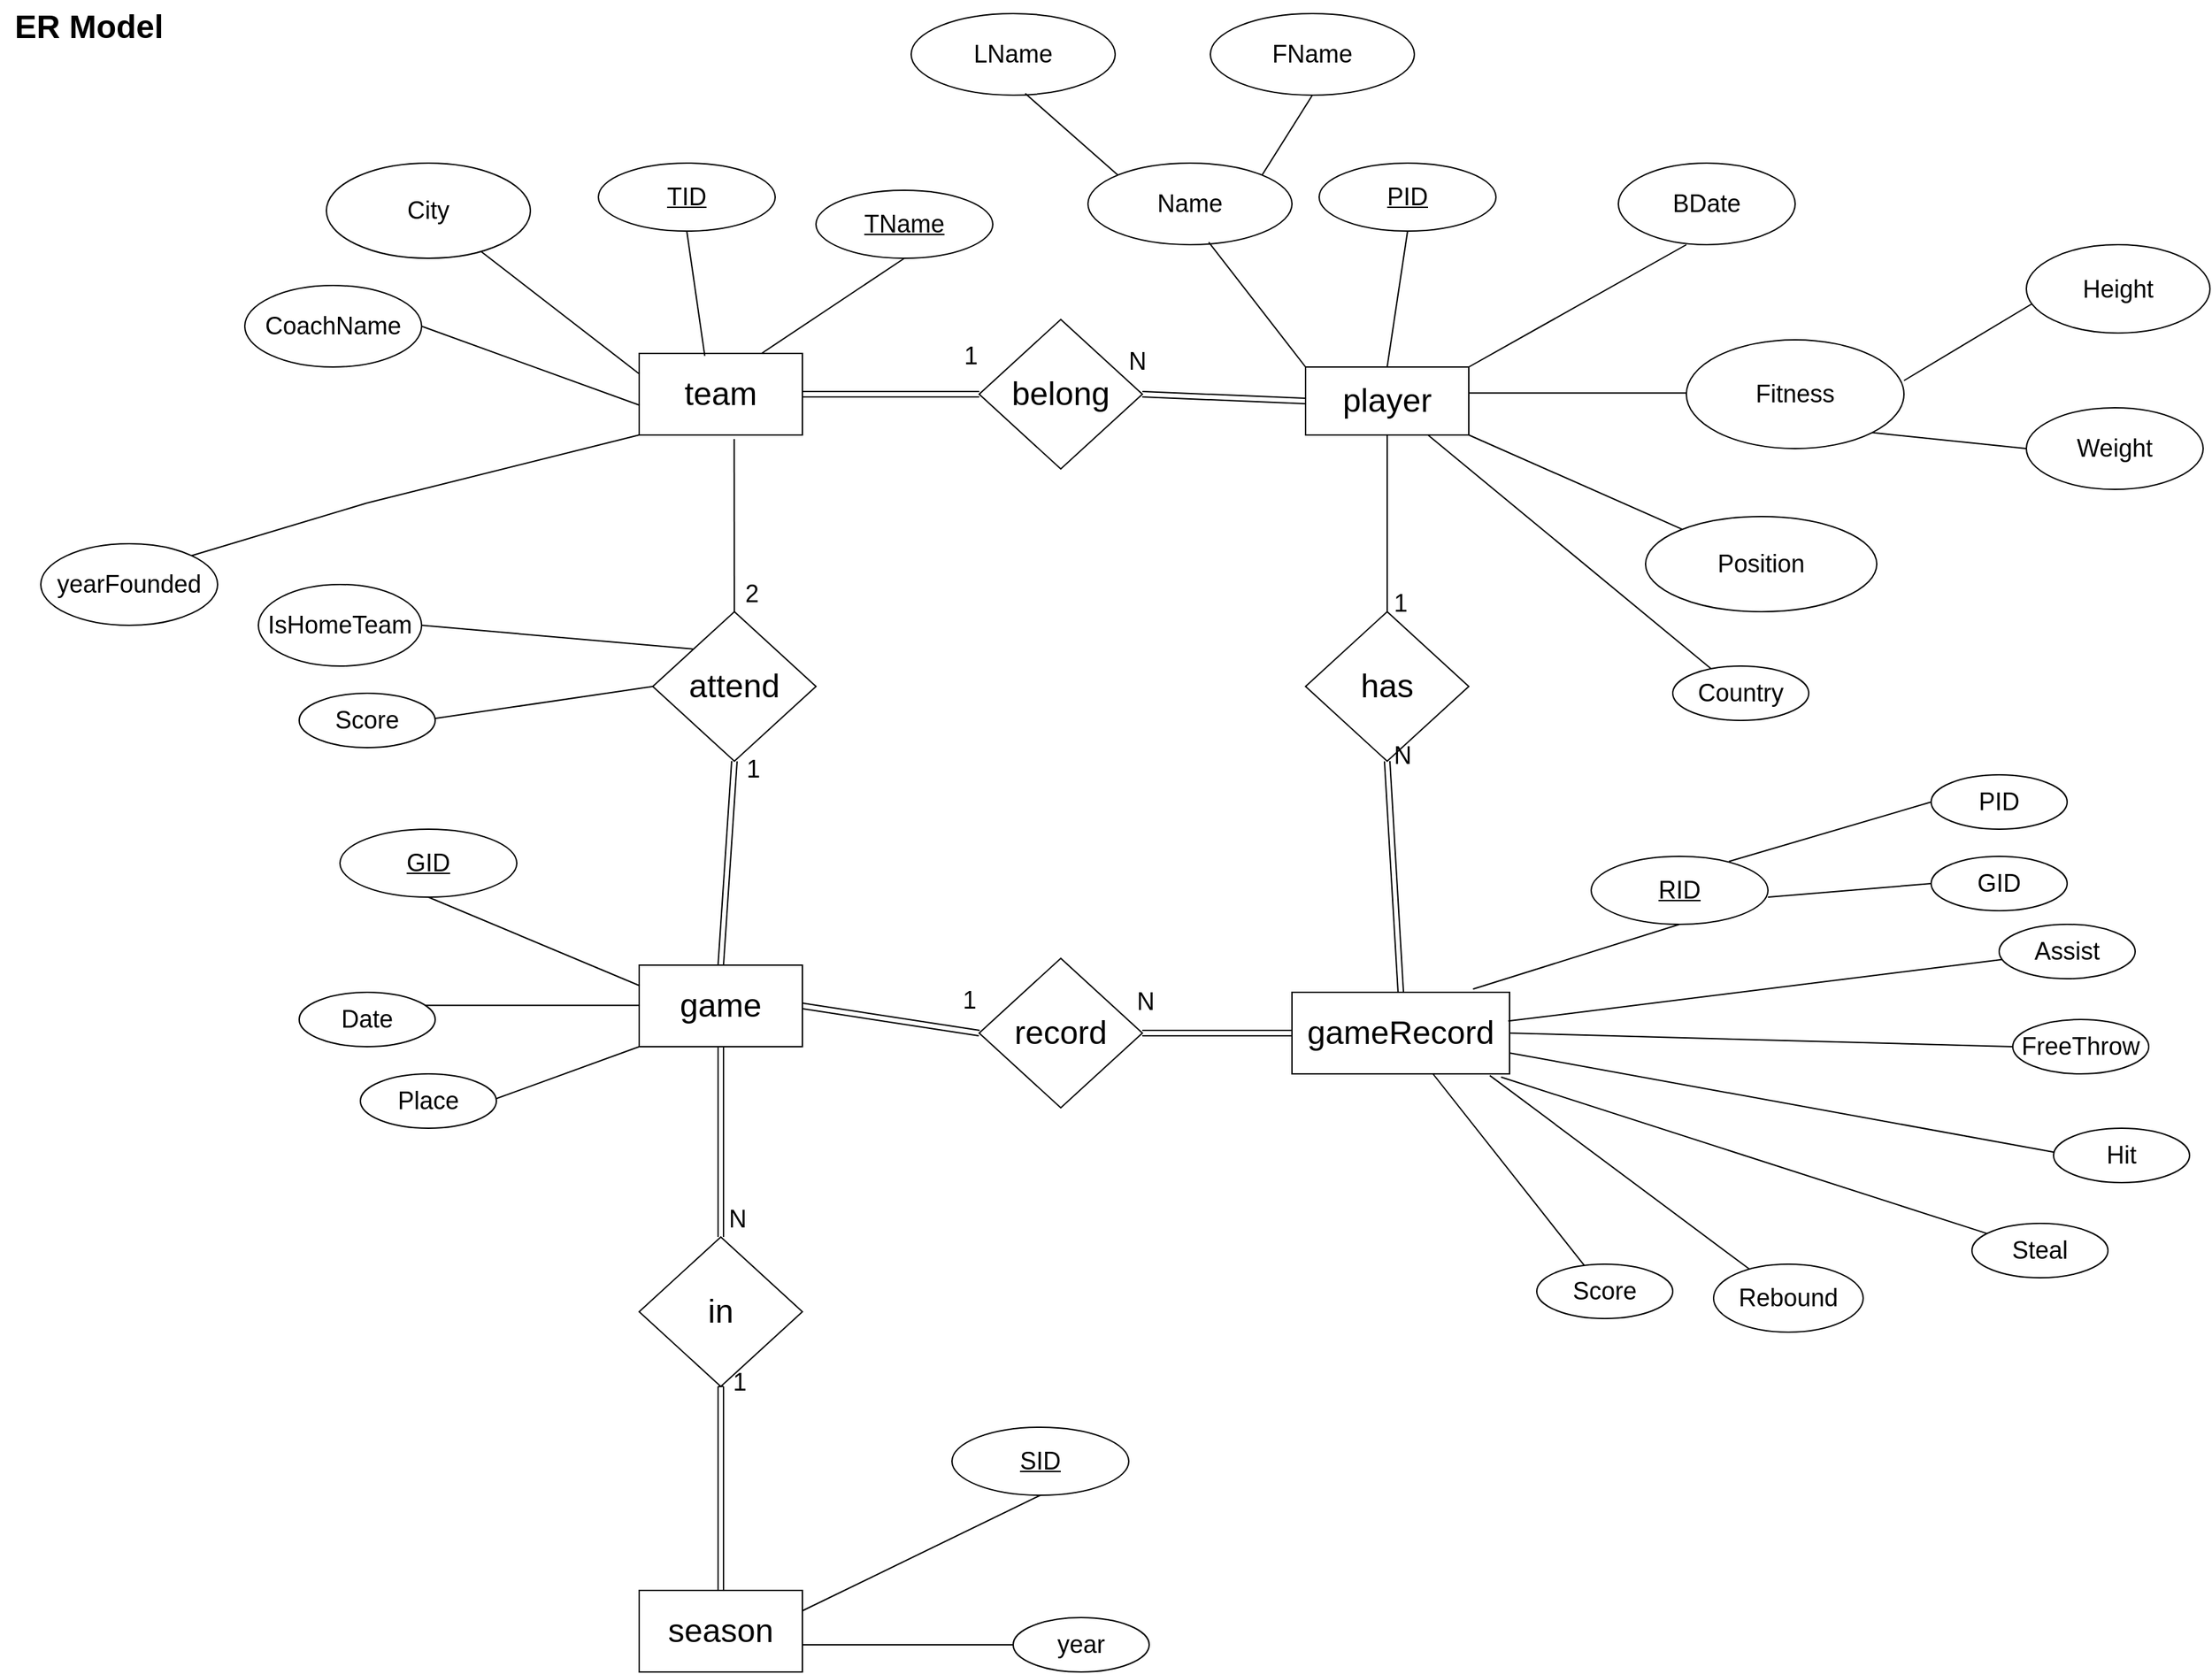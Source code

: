 <mxfile version="24.4.3" type="google">
  <diagram name="Page-1" id="bSxDizArWJc6PZamr7eB">
    <mxGraphModel grid="1" page="1" gridSize="10" guides="1" tooltips="1" connect="1" arrows="1" fold="1" pageScale="1" pageWidth="850" pageHeight="1100" math="0" shadow="0">
      <root>
        <mxCell id="0" />
        <mxCell id="1" parent="0" />
        <mxCell id="98YgMs9rK_HKfB4fXoP2-1" value="&lt;font style=&quot;font-size: 24px;&quot;&gt;team&lt;/font&gt;" style="rounded=0;whiteSpace=wrap;html=1;" vertex="1" parent="1">
          <mxGeometry x="100" y="-630" width="120" height="60" as="geometry" />
        </mxCell>
        <mxCell id="98YgMs9rK_HKfB4fXoP2-2" value="&lt;font style=&quot;font-size: 24px;&quot;&gt;game&lt;/font&gt;" style="rounded=0;whiteSpace=wrap;html=1;" vertex="1" parent="1">
          <mxGeometry x="100" y="-180" width="120" height="60" as="geometry" />
        </mxCell>
        <mxCell id="98YgMs9rK_HKfB4fXoP2-3" value="&lt;font style=&quot;font-size: 24px;&quot;&gt;season&lt;/font&gt;" style="rounded=0;whiteSpace=wrap;html=1;" vertex="1" parent="1">
          <mxGeometry x="100" y="280" width="120" height="60" as="geometry" />
        </mxCell>
        <mxCell id="98YgMs9rK_HKfB4fXoP2-11" style="edgeStyle=orthogonalEdgeStyle;rounded=0;orthogonalLoop=1;jettySize=auto;html=1;exitX=0.5;exitY=0;exitDx=0;exitDy=0;fontSize=18;" edge="1" parent="1" source="98YgMs9rK_HKfB4fXoP2-4">
          <mxGeometry relative="1" as="geometry">
            <mxPoint x="660" y="-140" as="targetPoint" />
          </mxGeometry>
        </mxCell>
        <mxCell id="98YgMs9rK_HKfB4fXoP2-4" value="&lt;font style=&quot;font-size: 24px;&quot;&gt;gameRecord&lt;/font&gt;" style="rounded=0;whiteSpace=wrap;html=1;" vertex="1" parent="1">
          <mxGeometry x="580" y="-160" width="160" height="60" as="geometry" />
        </mxCell>
        <mxCell id="98YgMs9rK_HKfB4fXoP2-5" value="&lt;font style=&quot;font-size: 24px;&quot;&gt;player&lt;/font&gt;" style="rounded=0;whiteSpace=wrap;html=1;" vertex="1" parent="1">
          <mxGeometry x="590" y="-620" width="120" height="50" as="geometry" />
        </mxCell>
        <mxCell id="98YgMs9rK_HKfB4fXoP2-6" value="&lt;font style=&quot;font-size: 24px;&quot;&gt;belong&lt;/font&gt;" style="rhombus;whiteSpace=wrap;html=1;" vertex="1" parent="1">
          <mxGeometry x="350" y="-655" width="120" height="110" as="geometry" />
        </mxCell>
        <mxCell id="98YgMs9rK_HKfB4fXoP2-7" value="&lt;font style=&quot;font-size: 24px;&quot;&gt;record&lt;/font&gt;" style="rhombus;whiteSpace=wrap;html=1;" vertex="1" parent="1">
          <mxGeometry x="350" y="-185" width="120" height="110" as="geometry" />
        </mxCell>
        <mxCell id="98YgMs9rK_HKfB4fXoP2-8" value="&lt;font style=&quot;font-size: 24px;&quot;&gt;in&lt;/font&gt;" style="rhombus;whiteSpace=wrap;html=1;" vertex="1" parent="1">
          <mxGeometry x="100" y="20" width="120" height="110" as="geometry" />
        </mxCell>
        <mxCell id="98YgMs9rK_HKfB4fXoP2-9" value="&lt;span style=&quot;font-size: 24px;&quot;&gt;attend&lt;/span&gt;" style="rhombus;whiteSpace=wrap;html=1;" vertex="1" parent="1">
          <mxGeometry x="110" y="-440" width="120" height="110" as="geometry" />
        </mxCell>
        <mxCell id="98YgMs9rK_HKfB4fXoP2-10" value="&lt;font style=&quot;font-size: 24px;&quot;&gt;has&lt;/font&gt;" style="rhombus;whiteSpace=wrap;html=1;" vertex="1" parent="1">
          <mxGeometry x="590" y="-440" width="120" height="110" as="geometry" />
        </mxCell>
        <mxCell id="98YgMs9rK_HKfB4fXoP2-19" value="PID" style="ellipse;whiteSpace=wrap;html=1;align=center;fontStyle=4;fontSize=18;" vertex="1" parent="1">
          <mxGeometry x="600" y="-770" width="130" height="50" as="geometry" />
        </mxCell>
        <mxCell id="98YgMs9rK_HKfB4fXoP2-21" value="" style="endArrow=none;html=1;rounded=0;entryX=0.5;entryY=0;entryDx=0;entryDy=0;exitX=0.5;exitY=1;exitDx=0;exitDy=0;fontSize=18;" edge="1" parent="1" source="98YgMs9rK_HKfB4fXoP2-19" target="98YgMs9rK_HKfB4fXoP2-5">
          <mxGeometry relative="1" as="geometry">
            <mxPoint x="310" y="-420" as="sourcePoint" />
            <mxPoint x="570" y="-520" as="targetPoint" />
          </mxGeometry>
        </mxCell>
        <mxCell id="98YgMs9rK_HKfB4fXoP2-22" value="SID" style="ellipse;whiteSpace=wrap;html=1;align=center;fontStyle=4;fontSize=18;" vertex="1" parent="1">
          <mxGeometry x="330" y="160" width="130" height="50" as="geometry" />
        </mxCell>
        <mxCell id="98YgMs9rK_HKfB4fXoP2-23" value="" style="endArrow=none;html=1;rounded=0;entryX=1;entryY=0.25;entryDx=0;entryDy=0;exitX=0.5;exitY=1;exitDx=0;exitDy=0;fontSize=18;" edge="1" parent="1" source="98YgMs9rK_HKfB4fXoP2-22" target="98YgMs9rK_HKfB4fXoP2-3">
          <mxGeometry relative="1" as="geometry">
            <mxPoint x="40" y="510" as="sourcePoint" />
            <mxPoint x="380" y="310" as="targetPoint" />
          </mxGeometry>
        </mxCell>
        <mxCell id="98YgMs9rK_HKfB4fXoP2-24" value="GID" style="ellipse;whiteSpace=wrap;html=1;align=center;fontStyle=4;fontSize=18;" vertex="1" parent="1">
          <mxGeometry x="-120" y="-280" width="130" height="50" as="geometry" />
        </mxCell>
        <mxCell id="98YgMs9rK_HKfB4fXoP2-25" value="" style="endArrow=none;html=1;rounded=0;entryX=0;entryY=0.25;entryDx=0;entryDy=0;exitX=0.5;exitY=1;exitDx=0;exitDy=0;fontSize=18;" edge="1" parent="1" source="98YgMs9rK_HKfB4fXoP2-24" target="98YgMs9rK_HKfB4fXoP2-2">
          <mxGeometry relative="1" as="geometry">
            <mxPoint x="-410" y="70" as="sourcePoint" />
            <mxPoint x="-80" y="-125" as="targetPoint" />
          </mxGeometry>
        </mxCell>
        <mxCell id="98YgMs9rK_HKfB4fXoP2-26" value="TID" style="ellipse;whiteSpace=wrap;html=1;align=center;fontStyle=4;fontSize=18;" vertex="1" parent="1">
          <mxGeometry x="70" y="-770" width="130" height="50" as="geometry" />
        </mxCell>
        <mxCell id="98YgMs9rK_HKfB4fXoP2-27" value="" style="endArrow=none;html=1;rounded=0;entryX=0.402;entryY=0.031;entryDx=0;entryDy=0;exitX=0.5;exitY=1;exitDx=0;exitDy=0;entryPerimeter=0;fontSize=18;" edge="1" parent="1" source="98YgMs9rK_HKfB4fXoP2-26" target="98YgMs9rK_HKfB4fXoP2-1">
          <mxGeometry relative="1" as="geometry">
            <mxPoint x="340" y="-390" as="sourcePoint" />
            <mxPoint x="680" y="-590" as="targetPoint" />
          </mxGeometry>
        </mxCell>
        <mxCell id="98YgMs9rK_HKfB4fXoP2-28" value="RID" style="ellipse;whiteSpace=wrap;html=1;align=center;fontStyle=4;fontSize=18;" vertex="1" parent="1">
          <mxGeometry x="800" y="-260" width="130" height="50" as="geometry" />
        </mxCell>
        <mxCell id="98YgMs9rK_HKfB4fXoP2-29" value="" style="endArrow=none;html=1;rounded=0;entryX=0.832;entryY=-0.039;entryDx=0;entryDy=0;exitX=0.5;exitY=1;exitDx=0;exitDy=0;entryPerimeter=0;fontSize=18;" edge="1" parent="1" source="98YgMs9rK_HKfB4fXoP2-28" target="98YgMs9rK_HKfB4fXoP2-4">
          <mxGeometry relative="1" as="geometry">
            <mxPoint x="380" y="60" as="sourcePoint" />
            <mxPoint x="720" y="-140" as="targetPoint" />
          </mxGeometry>
        </mxCell>
        <mxCell id="98YgMs9rK_HKfB4fXoP2-31" value="Name" style="ellipse;whiteSpace=wrap;html=1;align=center;fontSize=18;" vertex="1" parent="1">
          <mxGeometry x="430" y="-770" width="150" height="60" as="geometry" />
        </mxCell>
        <mxCell id="98YgMs9rK_HKfB4fXoP2-32" value="" style="endArrow=none;html=1;rounded=0;entryX=0;entryY=0;entryDx=0;entryDy=0;exitX=0.592;exitY=0.969;exitDx=0;exitDy=0;exitPerimeter=0;fontSize=18;" edge="1" parent="1" source="98YgMs9rK_HKfB4fXoP2-31" target="98YgMs9rK_HKfB4fXoP2-5">
          <mxGeometry relative="1" as="geometry">
            <mxPoint x="310" y="-590" as="sourcePoint" />
            <mxPoint x="470" y="-590" as="targetPoint" />
          </mxGeometry>
        </mxCell>
        <mxCell id="98YgMs9rK_HKfB4fXoP2-33" value="FName" style="ellipse;whiteSpace=wrap;html=1;align=center;fontSize=18;" vertex="1" parent="1">
          <mxGeometry x="520" y="-880" width="150" height="60" as="geometry" />
        </mxCell>
        <mxCell id="98YgMs9rK_HKfB4fXoP2-34" value="LName" style="ellipse;whiteSpace=wrap;html=1;align=center;fontSize=18;" vertex="1" parent="1">
          <mxGeometry x="300" y="-880" width="150" height="60" as="geometry" />
        </mxCell>
        <mxCell id="98YgMs9rK_HKfB4fXoP2-35" value="" style="endArrow=none;html=1;rounded=0;entryX=1;entryY=0;entryDx=0;entryDy=0;exitX=0.5;exitY=1;exitDx=0;exitDy=0;fontSize=18;" edge="1" parent="1" source="98YgMs9rK_HKfB4fXoP2-33" target="98YgMs9rK_HKfB4fXoP2-31">
          <mxGeometry relative="1" as="geometry">
            <mxPoint x="529" y="-702" as="sourcePoint" />
            <mxPoint x="600" y="-610" as="targetPoint" />
            <Array as="points" />
          </mxGeometry>
        </mxCell>
        <mxCell id="98YgMs9rK_HKfB4fXoP2-36" value="" style="endArrow=none;html=1;rounded=0;entryX=0;entryY=0;entryDx=0;entryDy=0;exitX=0.559;exitY=0.979;exitDx=0;exitDy=0;exitPerimeter=0;fontSize=18;" edge="1" parent="1" source="98YgMs9rK_HKfB4fXoP2-34" target="98YgMs9rK_HKfB4fXoP2-31">
          <mxGeometry relative="1" as="geometry">
            <mxPoint x="399" y="-820" as="sourcePoint" />
            <mxPoint x="470" y="-728" as="targetPoint" />
          </mxGeometry>
        </mxCell>
        <mxCell id="98YgMs9rK_HKfB4fXoP2-37" value="" style="endArrow=none;html=1;rounded=0;fontSize=18;" edge="1" parent="1">
          <mxGeometry relative="1" as="geometry">
            <mxPoint x="870" y="-710" as="sourcePoint" />
            <mxPoint x="710" y="-620" as="targetPoint" />
          </mxGeometry>
        </mxCell>
        <mxCell id="98YgMs9rK_HKfB4fXoP2-38" value="BDate" style="ellipse;whiteSpace=wrap;html=1;align=center;fontSize=18;" vertex="1" parent="1">
          <mxGeometry x="820" y="-770" width="130" height="60" as="geometry" />
        </mxCell>
        <mxCell id="98YgMs9rK_HKfB4fXoP2-39" value="" style="endArrow=none;html=1;rounded=0;fontSize=18;" edge="1" parent="1">
          <mxGeometry relative="1" as="geometry">
            <mxPoint x="710" y="-600.91" as="sourcePoint" />
            <mxPoint x="870" y="-600.91" as="targetPoint" />
          </mxGeometry>
        </mxCell>
        <mxCell id="98YgMs9rK_HKfB4fXoP2-40" value="Fitness" style="ellipse;whiteSpace=wrap;html=1;align=center;fontSize=18;" vertex="1" parent="1">
          <mxGeometry x="870" y="-640" width="160" height="80" as="geometry" />
        </mxCell>
        <mxCell id="98YgMs9rK_HKfB4fXoP2-41" value="" style="endArrow=none;html=1;rounded=0;fontSize=18;" edge="1" parent="1">
          <mxGeometry relative="1" as="geometry">
            <mxPoint x="1030" y="-610" as="sourcePoint" />
            <mxPoint x="1130" y="-670" as="targetPoint" />
          </mxGeometry>
        </mxCell>
        <mxCell id="98YgMs9rK_HKfB4fXoP2-43" value="Height" style="ellipse;whiteSpace=wrap;html=1;align=center;fontSize=18;" vertex="1" parent="1">
          <mxGeometry x="1120" y="-710" width="135" height="65" as="geometry" />
        </mxCell>
        <mxCell id="98YgMs9rK_HKfB4fXoP2-44" value="Weight" style="ellipse;whiteSpace=wrap;html=1;align=center;fontSize=18;" vertex="1" parent="1">
          <mxGeometry x="1120" y="-590" width="130" height="60" as="geometry" />
        </mxCell>
        <mxCell id="98YgMs9rK_HKfB4fXoP2-45" value="" style="endArrow=none;html=1;rounded=0;entryX=0;entryY=0.5;entryDx=0;entryDy=0;exitX=1;exitY=1;exitDx=0;exitDy=0;fontSize=18;" edge="1" parent="1" source="98YgMs9rK_HKfB4fXoP2-40" target="98YgMs9rK_HKfB4fXoP2-44">
          <mxGeometry relative="1" as="geometry">
            <mxPoint x="1040" y="-600" as="sourcePoint" />
            <mxPoint x="1140" y="-660" as="targetPoint" />
            <Array as="points" />
          </mxGeometry>
        </mxCell>
        <mxCell id="98YgMs9rK_HKfB4fXoP2-47" value="" style="endArrow=none;html=1;rounded=0;exitX=1;exitY=1;exitDx=0;exitDy=0;fontSize=18;" edge="1" parent="1" source="98YgMs9rK_HKfB4fXoP2-5" target="98YgMs9rK_HKfB4fXoP2-48">
          <mxGeometry relative="1" as="geometry">
            <mxPoint x="720" y="-570" as="sourcePoint" />
            <mxPoint x="890" y="-460" as="targetPoint" />
          </mxGeometry>
        </mxCell>
        <mxCell id="98YgMs9rK_HKfB4fXoP2-48" value="Position" style="ellipse;whiteSpace=wrap;html=1;align=center;fontSize=18;" vertex="1" parent="1">
          <mxGeometry x="840" y="-510" width="170" height="70" as="geometry" />
        </mxCell>
        <mxCell id="98YgMs9rK_HKfB4fXoP2-49" value="" style="endArrow=none;html=1;rounded=0;exitX=0.75;exitY=1;exitDx=0;exitDy=0;fontSize=18;" edge="1" parent="1" source="98YgMs9rK_HKfB4fXoP2-5" target="98YgMs9rK_HKfB4fXoP2-50">
          <mxGeometry relative="1" as="geometry">
            <mxPoint x="670" y="-450" as="sourcePoint" />
            <mxPoint x="910" y="-380" as="targetPoint" />
          </mxGeometry>
        </mxCell>
        <mxCell id="98YgMs9rK_HKfB4fXoP2-50" value="Country" style="ellipse;whiteSpace=wrap;html=1;align=center;fontSize=18;" vertex="1" parent="1">
          <mxGeometry x="860" y="-400" width="100" height="40" as="geometry" />
        </mxCell>
        <mxCell id="98YgMs9rK_HKfB4fXoP2-52" value="" style="endArrow=none;html=1;rounded=0;exitX=0;exitY=0.25;exitDx=0;exitDy=0;fontSize=18;" edge="1" parent="1" source="98YgMs9rK_HKfB4fXoP2-1" target="98YgMs9rK_HKfB4fXoP2-53">
          <mxGeometry relative="1" as="geometry">
            <mxPoint x="-60" y="-610" as="sourcePoint" />
            <mxPoint x="100" y="-610" as="targetPoint" />
          </mxGeometry>
        </mxCell>
        <mxCell id="98YgMs9rK_HKfB4fXoP2-53" value="City" style="ellipse;whiteSpace=wrap;html=1;align=center;fontSize=18;" vertex="1" parent="1">
          <mxGeometry x="-130" y="-770" width="150" height="70" as="geometry" />
        </mxCell>
        <mxCell id="98YgMs9rK_HKfB4fXoP2-54" value="" style="endArrow=none;html=1;rounded=0;exitX=1;exitY=0.5;exitDx=0;exitDy=0;fontSize=18;" edge="1" parent="1" source="98YgMs9rK_HKfB4fXoP2-55">
          <mxGeometry relative="1" as="geometry">
            <mxPoint x="-40" y="-570" as="sourcePoint" />
            <mxPoint x="100" y="-592" as="targetPoint" />
          </mxGeometry>
        </mxCell>
        <mxCell id="98YgMs9rK_HKfB4fXoP2-55" value="CoachName" style="ellipse;whiteSpace=wrap;html=1;align=center;fontSize=18;" vertex="1" parent="1">
          <mxGeometry x="-190" y="-680" width="130" height="60" as="geometry" />
        </mxCell>
        <mxCell id="98YgMs9rK_HKfB4fXoP2-56" value="" style="endArrow=none;html=1;rounded=0;entryX=0;entryY=1;entryDx=0;entryDy=0;exitX=1;exitY=0;exitDx=0;exitDy=0;fontSize=18;" edge="1" parent="1" source="98YgMs9rK_HKfB4fXoP2-57" target="98YgMs9rK_HKfB4fXoP2-1">
          <mxGeometry relative="1" as="geometry">
            <mxPoint x="-220" y="-480" as="sourcePoint" />
            <mxPoint x="330" y="-540" as="targetPoint" />
            <Array as="points">
              <mxPoint x="-100" y="-520" />
            </Array>
          </mxGeometry>
        </mxCell>
        <mxCell id="98YgMs9rK_HKfB4fXoP2-57" value="yearFounded" style="ellipse;whiteSpace=wrap;html=1;align=center;fontSize=18;" vertex="1" parent="1">
          <mxGeometry x="-340" y="-490" width="130" height="60" as="geometry" />
        </mxCell>
        <mxCell id="98YgMs9rK_HKfB4fXoP2-59" value="" style="endArrow=none;html=1;rounded=0;entryX=0;entryY=0.5;entryDx=0;entryDy=0;fontSize=18;" edge="1" parent="1" target="98YgMs9rK_HKfB4fXoP2-9">
          <mxGeometry relative="1" as="geometry">
            <mxPoint x="-60" y="-360" as="sourcePoint" />
            <mxPoint x="330" y="-230" as="targetPoint" />
          </mxGeometry>
        </mxCell>
        <mxCell id="98YgMs9rK_HKfB4fXoP2-60" value="Score" style="ellipse;whiteSpace=wrap;html=1;align=center;fontSize=18;" vertex="1" parent="1">
          <mxGeometry x="-150" y="-380" width="100" height="40" as="geometry" />
        </mxCell>
        <mxCell id="98YgMs9rK_HKfB4fXoP2-62" value="" style="endArrow=none;html=1;rounded=0;fontSize=18;" edge="1" parent="1">
          <mxGeometry relative="1" as="geometry">
            <mxPoint x="-60" y="-150.4" as="sourcePoint" />
            <mxPoint x="100" y="-150.4" as="targetPoint" />
          </mxGeometry>
        </mxCell>
        <mxCell id="98YgMs9rK_HKfB4fXoP2-63" value="Date" style="ellipse;whiteSpace=wrap;html=1;align=center;fontSize=18;" vertex="1" parent="1">
          <mxGeometry x="-150" y="-160" width="100" height="40" as="geometry" />
        </mxCell>
        <mxCell id="98YgMs9rK_HKfB4fXoP2-64" value="" style="endArrow=none;html=1;rounded=0;entryX=0;entryY=1;entryDx=0;entryDy=0;fontSize=18;" edge="1" parent="1" target="98YgMs9rK_HKfB4fXoP2-2">
          <mxGeometry relative="1" as="geometry">
            <mxPoint x="-10" y="-80" as="sourcePoint" />
            <mxPoint x="120" y="-80" as="targetPoint" />
          </mxGeometry>
        </mxCell>
        <mxCell id="98YgMs9rK_HKfB4fXoP2-65" value="Place" style="ellipse;whiteSpace=wrap;html=1;align=center;fontSize=18;" vertex="1" parent="1">
          <mxGeometry x="-105" y="-100" width="100" height="40" as="geometry" />
        </mxCell>
        <mxCell id="98YgMs9rK_HKfB4fXoP2-68" value="" style="endArrow=none;html=1;rounded=0;entryX=0;entryY=0;entryDx=0;entryDy=0;fontSize=18;" edge="1" parent="1" target="98YgMs9rK_HKfB4fXoP2-9">
          <mxGeometry relative="1" as="geometry">
            <mxPoint x="-60" y="-430" as="sourcePoint" />
            <mxPoint x="270" y="-400" as="targetPoint" />
            <Array as="points" />
          </mxGeometry>
        </mxCell>
        <mxCell id="98YgMs9rK_HKfB4fXoP2-69" value="IsHomeTeam" style="ellipse;whiteSpace=wrap;html=1;align=center;fontSize=18;" vertex="1" parent="1">
          <mxGeometry x="-180" y="-460" width="120" height="60" as="geometry" />
        </mxCell>
        <mxCell id="98YgMs9rK_HKfB4fXoP2-72" value="" style="endArrow=none;html=1;rounded=0;fontSize=18;" edge="1" parent="1">
          <mxGeometry relative="1" as="geometry">
            <mxPoint x="220" y="320" as="sourcePoint" />
            <mxPoint x="380" y="320" as="targetPoint" />
          </mxGeometry>
        </mxCell>
        <mxCell id="98YgMs9rK_HKfB4fXoP2-73" value="year" style="ellipse;whiteSpace=wrap;html=1;align=center;fontSize=18;" vertex="1" parent="1">
          <mxGeometry x="375" y="300" width="100" height="40" as="geometry" />
        </mxCell>
        <mxCell id="98YgMs9rK_HKfB4fXoP2-78" value="" style="shape=link;html=1;rounded=0;entryX=0.5;entryY=1;entryDx=0;entryDy=0;exitX=0.5;exitY=1;exitDx=0;exitDy=0;fontSize=18;" edge="1" parent="1" source="98YgMs9rK_HKfB4fXoP2-8" target="98YgMs9rK_HKfB4fXoP2-8">
          <mxGeometry relative="1" as="geometry">
            <mxPoint x="300" y="150" as="sourcePoint" />
            <mxPoint x="460" y="150" as="targetPoint" />
            <Array as="points">
              <mxPoint x="170" y="280" />
            </Array>
          </mxGeometry>
        </mxCell>
        <mxCell id="98YgMs9rK_HKfB4fXoP2-80" value="" style="shape=link;html=1;rounded=0;exitX=0.5;exitY=0;exitDx=0;exitDy=0;fontSize=18;" edge="1" parent="1" source="98YgMs9rK_HKfB4fXoP2-3">
          <mxGeometry relative="1" as="geometry">
            <mxPoint x="300" y="150" as="sourcePoint" />
            <mxPoint x="160" y="130" as="targetPoint" />
          </mxGeometry>
        </mxCell>
        <mxCell id="98YgMs9rK_HKfB4fXoP2-81" value="1" style="resizable=0;html=1;whiteSpace=wrap;align=right;verticalAlign=bottom;fontSize=18;" connectable="0" vertex="1" parent="98YgMs9rK_HKfB4fXoP2-80">
          <mxGeometry x="1" relative="1" as="geometry">
            <mxPoint x="20" y="10" as="offset" />
          </mxGeometry>
        </mxCell>
        <mxCell id="98YgMs9rK_HKfB4fXoP2-82" value="" style="shape=link;html=1;rounded=0;exitX=0.5;exitY=1;exitDx=0;exitDy=0;entryX=0.5;entryY=0;entryDx=0;entryDy=0;fontSize=18;" edge="1" parent="1" source="98YgMs9rK_HKfB4fXoP2-2" target="98YgMs9rK_HKfB4fXoP2-8">
          <mxGeometry relative="1" as="geometry">
            <mxPoint x="170" y="-10" as="sourcePoint" />
            <mxPoint x="330" y="-10" as="targetPoint" />
          </mxGeometry>
        </mxCell>
        <mxCell id="98YgMs9rK_HKfB4fXoP2-83" value="N" style="resizable=0;html=1;whiteSpace=wrap;align=right;verticalAlign=bottom;fontSize=18;" connectable="0" vertex="1" parent="98YgMs9rK_HKfB4fXoP2-82">
          <mxGeometry x="1" relative="1" as="geometry">
            <mxPoint x="20" as="offset" />
          </mxGeometry>
        </mxCell>
        <mxCell id="98YgMs9rK_HKfB4fXoP2-84" value="" style="endArrow=none;html=1;rounded=0;fontSize=18;" edge="1" parent="1" source="98YgMs9rK_HKfB4fXoP2-4">
          <mxGeometry relative="1" as="geometry">
            <mxPoint x="990" y="-40.62" as="sourcePoint" />
            <mxPoint x="1150" y="-40.62" as="targetPoint" />
          </mxGeometry>
        </mxCell>
        <mxCell id="98YgMs9rK_HKfB4fXoP2-85" value="Hit" style="ellipse;whiteSpace=wrap;html=1;align=center;fontSize=18;" vertex="1" parent="1">
          <mxGeometry x="1140" y="-60" width="100" height="40" as="geometry" />
        </mxCell>
        <mxCell id="98YgMs9rK_HKfB4fXoP2-86" value="" style="endArrow=none;html=1;rounded=0;exitX=0.961;exitY=1.04;exitDx=0;exitDy=0;exitPerimeter=0;fontSize=18;" edge="1" parent="1" source="98YgMs9rK_HKfB4fXoP2-4" target="98YgMs9rK_HKfB4fXoP2-87">
          <mxGeometry relative="1" as="geometry">
            <mxPoint x="992.71" y="131.07" as="sourcePoint" />
            <mxPoint x="1130" y="30" as="targetPoint" />
          </mxGeometry>
        </mxCell>
        <mxCell id="98YgMs9rK_HKfB4fXoP2-87" value="Steal" style="ellipse;whiteSpace=wrap;html=1;align=center;fontSize=18;" vertex="1" parent="1">
          <mxGeometry x="1080" y="10" width="100" height="40" as="geometry" />
        </mxCell>
        <mxCell id="98YgMs9rK_HKfB4fXoP2-88" value="" style="endArrow=none;html=1;rounded=0;exitX=0.994;exitY=0.353;exitDx=0;exitDy=0;exitPerimeter=0;fontSize=18;" edge="1" parent="1" source="98YgMs9rK_HKfB4fXoP2-4" target="98YgMs9rK_HKfB4fXoP2-89">
          <mxGeometry relative="1" as="geometry">
            <mxPoint x="1000" y="-150" as="sourcePoint" />
            <mxPoint x="1160" y="-150" as="targetPoint" />
          </mxGeometry>
        </mxCell>
        <mxCell id="98YgMs9rK_HKfB4fXoP2-89" value="Assist" style="ellipse;whiteSpace=wrap;html=1;align=center;fontSize=18;" vertex="1" parent="1">
          <mxGeometry x="1100" y="-210" width="100" height="40" as="geometry" />
        </mxCell>
        <mxCell id="98YgMs9rK_HKfB4fXoP2-91" value="" style="endArrow=none;html=1;rounded=0;fontSize=18;" edge="1" parent="1" source="98YgMs9rK_HKfB4fXoP2-4" target="98YgMs9rK_HKfB4fXoP2-92">
          <mxGeometry relative="1" as="geometry">
            <mxPoint x="690" y="10" as="sourcePoint" />
            <mxPoint x="810" y="60" as="targetPoint" />
          </mxGeometry>
        </mxCell>
        <mxCell id="98YgMs9rK_HKfB4fXoP2-92" value="Score" style="ellipse;whiteSpace=wrap;html=1;align=center;fontSize=18;" vertex="1" parent="1">
          <mxGeometry x="760.0" y="40" width="100" height="40" as="geometry" />
        </mxCell>
        <mxCell id="98YgMs9rK_HKfB4fXoP2-93" value="" style="endArrow=none;html=1;rounded=0;exitX=0.909;exitY=1.02;exitDx=0;exitDy=0;exitPerimeter=0;fontSize=18;" edge="1" parent="1" source="98YgMs9rK_HKfB4fXoP2-4" target="98YgMs9rK_HKfB4fXoP2-94">
          <mxGeometry relative="1" as="geometry">
            <mxPoint x="730" y="-90" as="sourcePoint" />
            <mxPoint x="940" y="60" as="targetPoint" />
          </mxGeometry>
        </mxCell>
        <mxCell id="98YgMs9rK_HKfB4fXoP2-94" value="Rebound" style="ellipse;whiteSpace=wrap;html=1;align=center;fontSize=18;" vertex="1" parent="1">
          <mxGeometry x="890" y="40" width="110" height="50" as="geometry" />
        </mxCell>
        <mxCell id="98YgMs9rK_HKfB4fXoP2-95" value="" style="shape=link;html=1;rounded=0;exitX=0.5;exitY=0;exitDx=0;exitDy=0;entryX=0.5;entryY=1;entryDx=0;entryDy=0;fontSize=18;" edge="1" parent="1" source="98YgMs9rK_HKfB4fXoP2-2" target="98YgMs9rK_HKfB4fXoP2-9">
          <mxGeometry relative="1" as="geometry">
            <mxPoint x="250" y="-380" as="sourcePoint" />
            <mxPoint x="410" y="-380" as="targetPoint" />
          </mxGeometry>
        </mxCell>
        <mxCell id="98YgMs9rK_HKfB4fXoP2-96" value="1" style="resizable=0;html=1;whiteSpace=wrap;align=right;verticalAlign=bottom;fontSize=18;" connectable="0" vertex="1" parent="98YgMs9rK_HKfB4fXoP2-95">
          <mxGeometry x="1" relative="1" as="geometry">
            <mxPoint x="20" y="20" as="offset" />
          </mxGeometry>
        </mxCell>
        <mxCell id="98YgMs9rK_HKfB4fXoP2-99" value="" style="endArrow=none;html=1;rounded=0;exitX=0.582;exitY=1.051;exitDx=0;exitDy=0;exitPerimeter=0;fontSize=18;" edge="1" parent="1" source="98YgMs9rK_HKfB4fXoP2-1" target="98YgMs9rK_HKfB4fXoP2-9">
          <mxGeometry relative="1" as="geometry">
            <mxPoint x="300" y="-430" as="sourcePoint" />
            <mxPoint x="460" y="-430" as="targetPoint" />
          </mxGeometry>
        </mxCell>
        <mxCell id="98YgMs9rK_HKfB4fXoP2-100" value="2" style="resizable=0;html=1;whiteSpace=wrap;align=right;verticalAlign=bottom;fontSize=18;" connectable="0" vertex="1" parent="98YgMs9rK_HKfB4fXoP2-99">
          <mxGeometry x="1" relative="1" as="geometry">
            <mxPoint x="20" as="offset" />
          </mxGeometry>
        </mxCell>
        <mxCell id="98YgMs9rK_HKfB4fXoP2-101" value="" style="shape=link;html=1;rounded=0;entryX=0;entryY=0.5;entryDx=0;entryDy=0;fontSize=18;" edge="1" parent="1" source="98YgMs9rK_HKfB4fXoP2-1" target="98YgMs9rK_HKfB4fXoP2-6">
          <mxGeometry relative="1" as="geometry">
            <mxPoint x="220" y="-595.67" as="sourcePoint" />
            <mxPoint x="350" y="-600" as="targetPoint" />
          </mxGeometry>
        </mxCell>
        <mxCell id="98YgMs9rK_HKfB4fXoP2-102" value="1" style="resizable=0;html=1;whiteSpace=wrap;align=right;verticalAlign=bottom;fontSize=18;" connectable="0" vertex="1" parent="98YgMs9rK_HKfB4fXoP2-101">
          <mxGeometry x="1" relative="1" as="geometry">
            <mxPoint y="-15" as="offset" />
          </mxGeometry>
        </mxCell>
        <mxCell id="98YgMs9rK_HKfB4fXoP2-103" value="" style="shape=link;html=1;rounded=0;exitX=1;exitY=0.5;exitDx=0;exitDy=0;entryX=0;entryY=0.5;entryDx=0;entryDy=0;fontSize=18;" edge="1" parent="1" source="98YgMs9rK_HKfB4fXoP2-6" target="98YgMs9rK_HKfB4fXoP2-5">
          <mxGeometry relative="1" as="geometry">
            <mxPoint x="470" y="-600.67" as="sourcePoint" />
            <mxPoint x="600" y="-600" as="targetPoint" />
          </mxGeometry>
        </mxCell>
        <mxCell id="98YgMs9rK_HKfB4fXoP2-104" value="N" style="resizable=0;html=1;whiteSpace=wrap;align=right;verticalAlign=bottom;fontSize=18;" connectable="0" vertex="1" parent="98YgMs9rK_HKfB4fXoP2-103">
          <mxGeometry x="1" relative="1" as="geometry">
            <mxPoint x="-115" y="-15" as="offset" />
          </mxGeometry>
        </mxCell>
        <mxCell id="98YgMs9rK_HKfB4fXoP2-107" value="" style="endArrow=none;html=1;rounded=0;exitX=0.5;exitY=1;exitDx=0;exitDy=0;entryX=0.5;entryY=0;entryDx=0;entryDy=0;fontSize=18;" edge="1" parent="1" source="98YgMs9rK_HKfB4fXoP2-5" target="98YgMs9rK_HKfB4fXoP2-10">
          <mxGeometry relative="1" as="geometry">
            <mxPoint x="530" y="-500" as="sourcePoint" />
            <mxPoint x="690" y="-500" as="targetPoint" />
          </mxGeometry>
        </mxCell>
        <mxCell id="98YgMs9rK_HKfB4fXoP2-108" value="1" style="resizable=0;html=1;whiteSpace=wrap;align=right;verticalAlign=bottom;fontSize=18;" connectable="0" vertex="1" parent="1">
          <mxGeometry x="380" y="-570.0" as="geometry">
            <mxPoint x="286" y="137" as="offset" />
          </mxGeometry>
        </mxCell>
        <mxCell id="98YgMs9rK_HKfB4fXoP2-109" value="" style="shape=link;html=1;rounded=0;exitX=0.5;exitY=0;exitDx=0;exitDy=0;entryX=0.5;entryY=1;entryDx=0;entryDy=0;fontSize=18;" edge="1" parent="1" source="98YgMs9rK_HKfB4fXoP2-4" target="98YgMs9rK_HKfB4fXoP2-10">
          <mxGeometry relative="1" as="geometry">
            <mxPoint x="530" y="-230" as="sourcePoint" />
            <mxPoint x="690" y="-230" as="targetPoint" />
          </mxGeometry>
        </mxCell>
        <mxCell id="98YgMs9rK_HKfB4fXoP2-110" value="N" style="resizable=0;html=1;whiteSpace=wrap;align=right;verticalAlign=bottom;fontSize=18;" connectable="0" vertex="1" parent="98YgMs9rK_HKfB4fXoP2-109">
          <mxGeometry x="1" relative="1" as="geometry">
            <mxPoint x="20" y="10" as="offset" />
          </mxGeometry>
        </mxCell>
        <mxCell id="98YgMs9rK_HKfB4fXoP2-111" value="" style="shape=link;html=1;rounded=0;exitX=1;exitY=0.5;exitDx=0;exitDy=0;entryX=0;entryY=0.5;entryDx=0;entryDy=0;fontSize=18;" edge="1" parent="1" source="98YgMs9rK_HKfB4fXoP2-7" target="98YgMs9rK_HKfB4fXoP2-4">
          <mxGeometry relative="1" as="geometry">
            <mxPoint x="300" y="-250" as="sourcePoint" />
            <mxPoint x="460" y="-250" as="targetPoint" />
          </mxGeometry>
        </mxCell>
        <mxCell id="98YgMs9rK_HKfB4fXoP2-112" value="N" style="resizable=0;html=1;whiteSpace=wrap;align=right;verticalAlign=bottom;fontSize=18;" connectable="0" vertex="1" parent="98YgMs9rK_HKfB4fXoP2-111">
          <mxGeometry x="1" relative="1" as="geometry">
            <mxPoint x="-100" y="-10" as="offset" />
          </mxGeometry>
        </mxCell>
        <mxCell id="98YgMs9rK_HKfB4fXoP2-113" value="" style="shape=link;html=1;rounded=0;exitX=1;exitY=0.5;exitDx=0;exitDy=0;entryX=0;entryY=0.5;entryDx=0;entryDy=0;fontSize=18;" edge="1" parent="1" source="98YgMs9rK_HKfB4fXoP2-2" target="98YgMs9rK_HKfB4fXoP2-7">
          <mxGeometry relative="1" as="geometry">
            <mxPoint x="230" y="-140.48" as="sourcePoint" />
            <mxPoint x="390" y="-140.48" as="targetPoint" />
          </mxGeometry>
        </mxCell>
        <mxCell id="98YgMs9rK_HKfB4fXoP2-114" value="1" style="resizable=0;html=1;whiteSpace=wrap;align=right;verticalAlign=bottom;fontSize=18;" connectable="0" vertex="1" parent="98YgMs9rK_HKfB4fXoP2-113">
          <mxGeometry x="1" relative="1" as="geometry">
            <mxPoint y="-10" as="offset" />
          </mxGeometry>
        </mxCell>
        <mxCell id="2L8KqGuZSr05R1WayIiN-2" value="" style="endArrow=none;html=1;rounded=0;exitX=1;exitY=1;exitDx=0;exitDy=0;fontSize=18;" edge="1" parent="1">
          <mxGeometry relative="1" as="geometry">
            <mxPoint x="930" y="-230" as="sourcePoint" />
            <mxPoint x="1050" y="-240" as="targetPoint" />
            <Array as="points" />
          </mxGeometry>
        </mxCell>
        <mxCell id="2L8KqGuZSr05R1WayIiN-3" value="GID" style="ellipse;whiteSpace=wrap;html=1;align=center;fontSize=18;" vertex="1" parent="1">
          <mxGeometry x="1050" y="-260" width="100" height="40" as="geometry" />
        </mxCell>
        <mxCell id="2L8KqGuZSr05R1WayIiN-4" value="PID" style="ellipse;whiteSpace=wrap;html=1;align=center;fontSize=18;" vertex="1" parent="1">
          <mxGeometry x="1050" y="-320" width="100" height="40" as="geometry" />
        </mxCell>
        <mxCell id="2L8KqGuZSr05R1WayIiN-5" value="" style="endArrow=none;html=1;rounded=0;exitX=0.779;exitY=0.075;exitDx=0;exitDy=0;entryX=0;entryY=0.5;entryDx=0;entryDy=0;exitPerimeter=0;fontSize=18;" edge="1" parent="1" source="98YgMs9rK_HKfB4fXoP2-28" target="2L8KqGuZSr05R1WayIiN-4">
          <mxGeometry relative="1" as="geometry">
            <mxPoint x="940" y="-220" as="sourcePoint" />
            <mxPoint x="1060" y="-230" as="targetPoint" />
            <Array as="points" />
          </mxGeometry>
        </mxCell>
        <mxCell id="2L8KqGuZSr05R1WayIiN-7" value="&lt;font style=&quot;font-size: 24px;&quot;&gt;&lt;b style=&quot;&quot;&gt;ER Model&lt;/b&gt;&lt;/font&gt;" style="text;html=1;align=center;verticalAlign=middle;resizable=0;points=[];autosize=1;strokeColor=none;fillColor=none;" vertex="1" parent="1">
          <mxGeometry x="-370" y="-890" width="130" height="40" as="geometry" />
        </mxCell>
        <mxCell id="y-7jdW4rgawXBHjt7Or6-1" value="FreeThrow" style="ellipse;whiteSpace=wrap;html=1;align=center;fontSize=18;" vertex="1" parent="1">
          <mxGeometry x="1110" y="-140" width="100" height="40" as="geometry" />
        </mxCell>
        <mxCell id="y-7jdW4rgawXBHjt7Or6-3" value="" style="endArrow=none;html=1;rounded=0;exitX=1;exitY=0.5;exitDx=0;exitDy=0;fontSize=18;entryX=0;entryY=0.5;entryDx=0;entryDy=0;" edge="1" parent="1" source="98YgMs9rK_HKfB4fXoP2-4" target="y-7jdW4rgawXBHjt7Or6-1">
          <mxGeometry relative="1" as="geometry">
            <mxPoint x="749" y="-129" as="sourcePoint" />
            <mxPoint x="1112" y="-174" as="targetPoint" />
          </mxGeometry>
        </mxCell>
        <mxCell id="z-HfWpxRQNMEwCcZTazb-1" value="TN&lt;span style=&quot;background-color: initial;&quot;&gt;ame&lt;/span&gt;" style="ellipse;whiteSpace=wrap;html=1;align=center;fontStyle=4;fontSize=18;" vertex="1" parent="1">
          <mxGeometry x="230" y="-750" width="130" height="50" as="geometry" />
        </mxCell>
        <mxCell id="z-HfWpxRQNMEwCcZTazb-2" value="" style="endArrow=none;html=1;rounded=0;entryX=0.75;entryY=0;entryDx=0;entryDy=0;exitX=0.5;exitY=1;exitDx=0;exitDy=0;fontSize=18;" edge="1" parent="1" source="z-HfWpxRQNMEwCcZTazb-1" target="98YgMs9rK_HKfB4fXoP2-1">
          <mxGeometry relative="1" as="geometry">
            <mxPoint x="145" y="-710" as="sourcePoint" />
            <mxPoint x="158" y="-618" as="targetPoint" />
          </mxGeometry>
        </mxCell>
      </root>
    </mxGraphModel>
  </diagram>
</mxfile>
